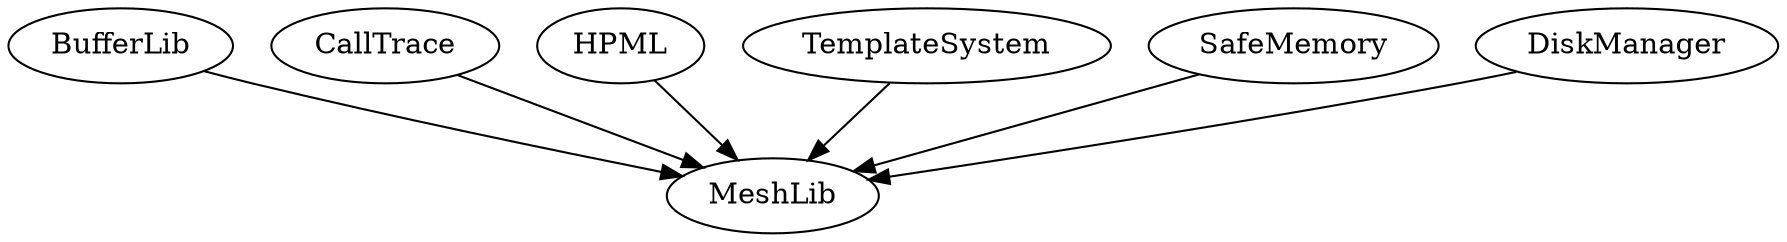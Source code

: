 #pragma once

digraph MeshLib {
	
	#define digraph subgraph
	#include <BufferLib.gv>
	#undef digraph

	#define digraph subgraph
	#include <CallTrace.gv>
	#undef digraph
	
	#define digraph subgraph
	#include <HPML.gv>
	#undef digraph

	#define digraph subgraph
	#include <TemplateSystem.gv>
	#undef digraph

	#define digraph subgraph
	#include <SafeMemory.gv>
	#undef digraph

	#define digraph subgraph
	#include <DiskManager.gv>
	#undef digrpah

	BufferLib -> MeshLib;
	CallTrace -> MeshLib;
	HPML -> MeshLib;
	TemplateSystem -> MeshLib;
	SafeMemory -> MeshLib;
	DiskManager -> MeshLib;
}